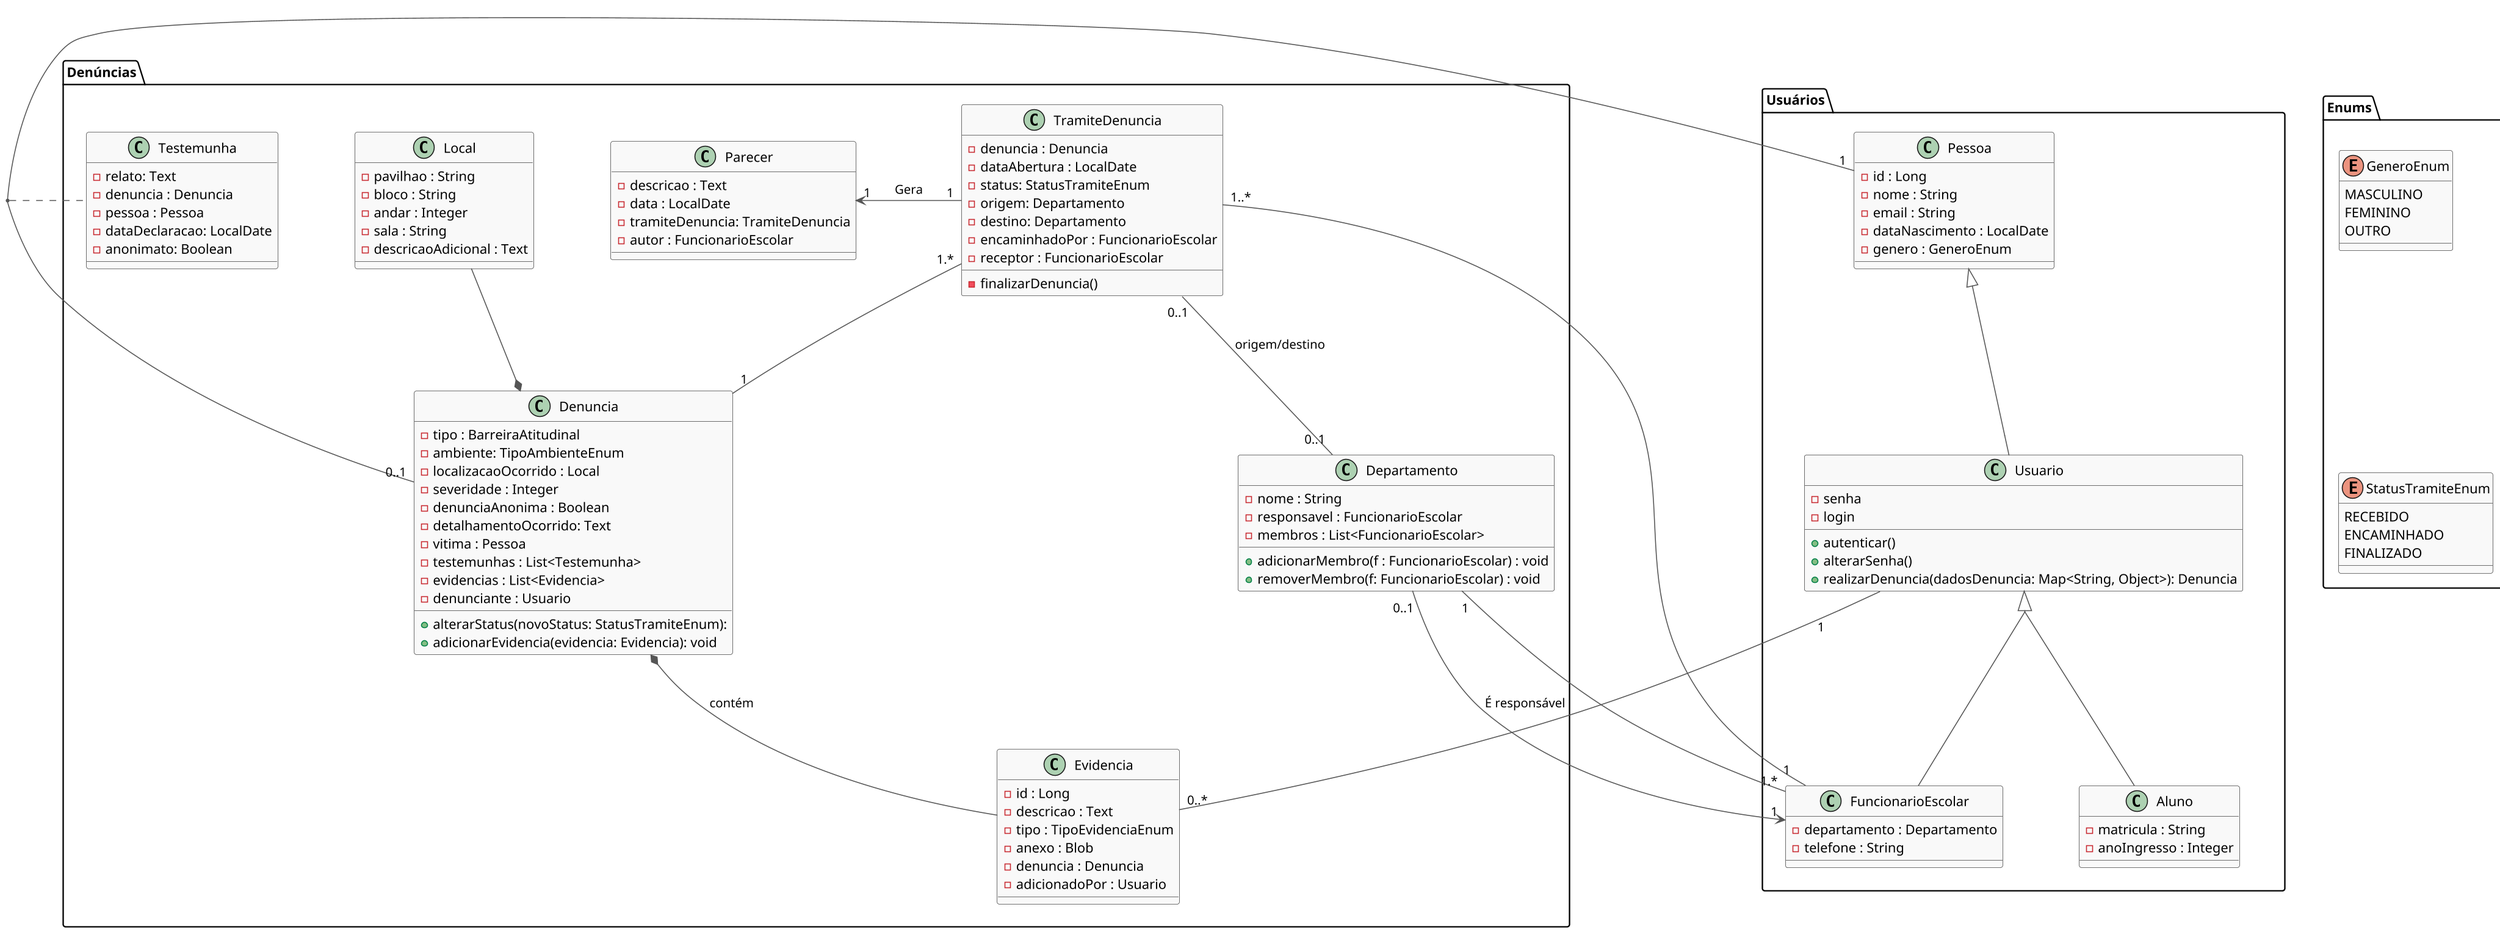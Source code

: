 @startuml
' https://plantuml.com/class-diagram

skinparam Dpi 150
skinparam Nodesep 80
skinparam Ranksep 80
skinparam classBackgroundColor #F9F9F9
skinparam classBorderColor #444444
skinparam classArrowColor #555555
skinparam noteBackgroundColor #FFF9C4
skinparam noteBorderColor #E0E0E0
skinparam groupInheritance 2

package "Usuários" {
    together {
        class Pessoa {
            - id : Long
            - nome : String
            - email : String
            - dataNascimento : LocalDate
            - genero : GeneroEnum
        }

        class Usuario {
            - senha
            - login
            + autenticar()
            + alterarSenha()
            + realizarDenuncia(dadosDenuncia: Map<String, Object>): Denuncia
        }

        class Aluno {
            - matricula : String
            - anoIngresso : Integer
        }
        class FuncionarioEscolar {
            - departamento : Departamento
            - telefone : String
        }
    }
}

'top to bottom direction

package Enums {
    enum GeneroEnum {
        MASCULINO
        FEMININO
        OUTRO
    }
    enum TipoAmbienteEnum {
        SALA_DE_AULA
        CORREDOR
        REFEITORIO
        BANHEIRO
        OUTRO
    }
    enum TipoBarreiraAtitudinalEnum {
        PRECONCEITO
        FALTA_DE_CONSCIENCIA
        DESRESPEITO
        IGNORANCIA
        OUTRO
    }
    enum StatusTramiteEnum {
        RECEBIDO
        ENCAMINHADO
        FINALIZADO
    }

    enum TipoEvidenciaEnum {
        CAPTURA_DE_TELA
        FOTO
        VIDEO
    }
}

package "Denúncias"  {
    together {
        class Evidencia {
            - id : Long
            - descricao : Text
            - tipo : TipoEvidenciaEnum
            - anexo : Blob
            - denuncia : Denuncia
            - adicionadoPor : Usuario
        }

        class Testemunha {
            - relato: Text
            - denuncia : Denuncia
            - pessoa : Pessoa
            - dataDeclaracao: LocalDate
            - anonimato: Boolean
        }

        class Local {
            - pavilhao : String
            - bloco : String
            - andar : Integer
            - sala : String
            - descricaoAdicional : Text
        }

        class Departamento {
            - nome : String
            - responsavel : FuncionarioEscolar
            - membros : List<FuncionarioEscolar>
            + adicionarMembro(f : FuncionarioEscolar) : void
            + removerMembro(f: FuncionarioEscolar) : void
        }

        class TramiteDenuncia {
            - denuncia : Denuncia
            - dataAbertura : LocalDate
            - status: StatusTramiteEnum
            - origem: Departamento
            - destino: Departamento
            - encaminhadoPor : FuncionarioEscolar
            - receptor : FuncionarioEscolar
            - finalizarDenuncia()
        }



        class Denuncia {
            - tipo : BarreiraAtitudinal
            - ambiente: TipoAmbienteEnum
            - localizacaoOcorrido : Local
            - severidade : Integer
            - denunciaAnonima : Boolean
            - detalhamentoOcorrido: Text
            - vitima : Pessoa
            - testemunhas : List<Testemunha>
            - evidencias : List<Evidencia>
            - denunciante : Usuario
            + alterarStatus(novoStatus: StatusTramiteEnum):
            + adicionarEvidencia(evidencia: Evidencia): void
        }

        class Parecer {
            - descricao : Text
            - data : LocalDate
            - tramiteDenuncia: TramiteDenuncia
            - autor : FuncionarioEscolar
        }
    }
}


'Denuncia "1" -d- "1" Parecer
'Herança de Pessoa
Pessoa <|-- Usuario
Usuario <|-- FuncionarioEscolar
Usuario <|-- Aluno

'Agregação
FuncionarioEscolar "1.*" -- "1" Departamento
FuncionarioEscolar "1" <-up- "0..1" Departamento : "É responsável"
FuncionarioEscolar "1" -- "1..*" TramiteDenuncia


TramiteDenuncia "0..1" -- "0..1" Departamento : "origem/destino"
TramiteDenuncia "1.*" -- "1" Denuncia

Denuncia "0..1" -- "1" Pessoa
(Denuncia, Pessoa) . Denúncias.Testemunha


Local --* Denuncia

Parecer "1" <-r- "1" TramiteDenuncia : "Gera"

Denuncia *-- Evidencia : "contém"
Usuario "1" -- "0..*" Evidencia : ""

@enduml
